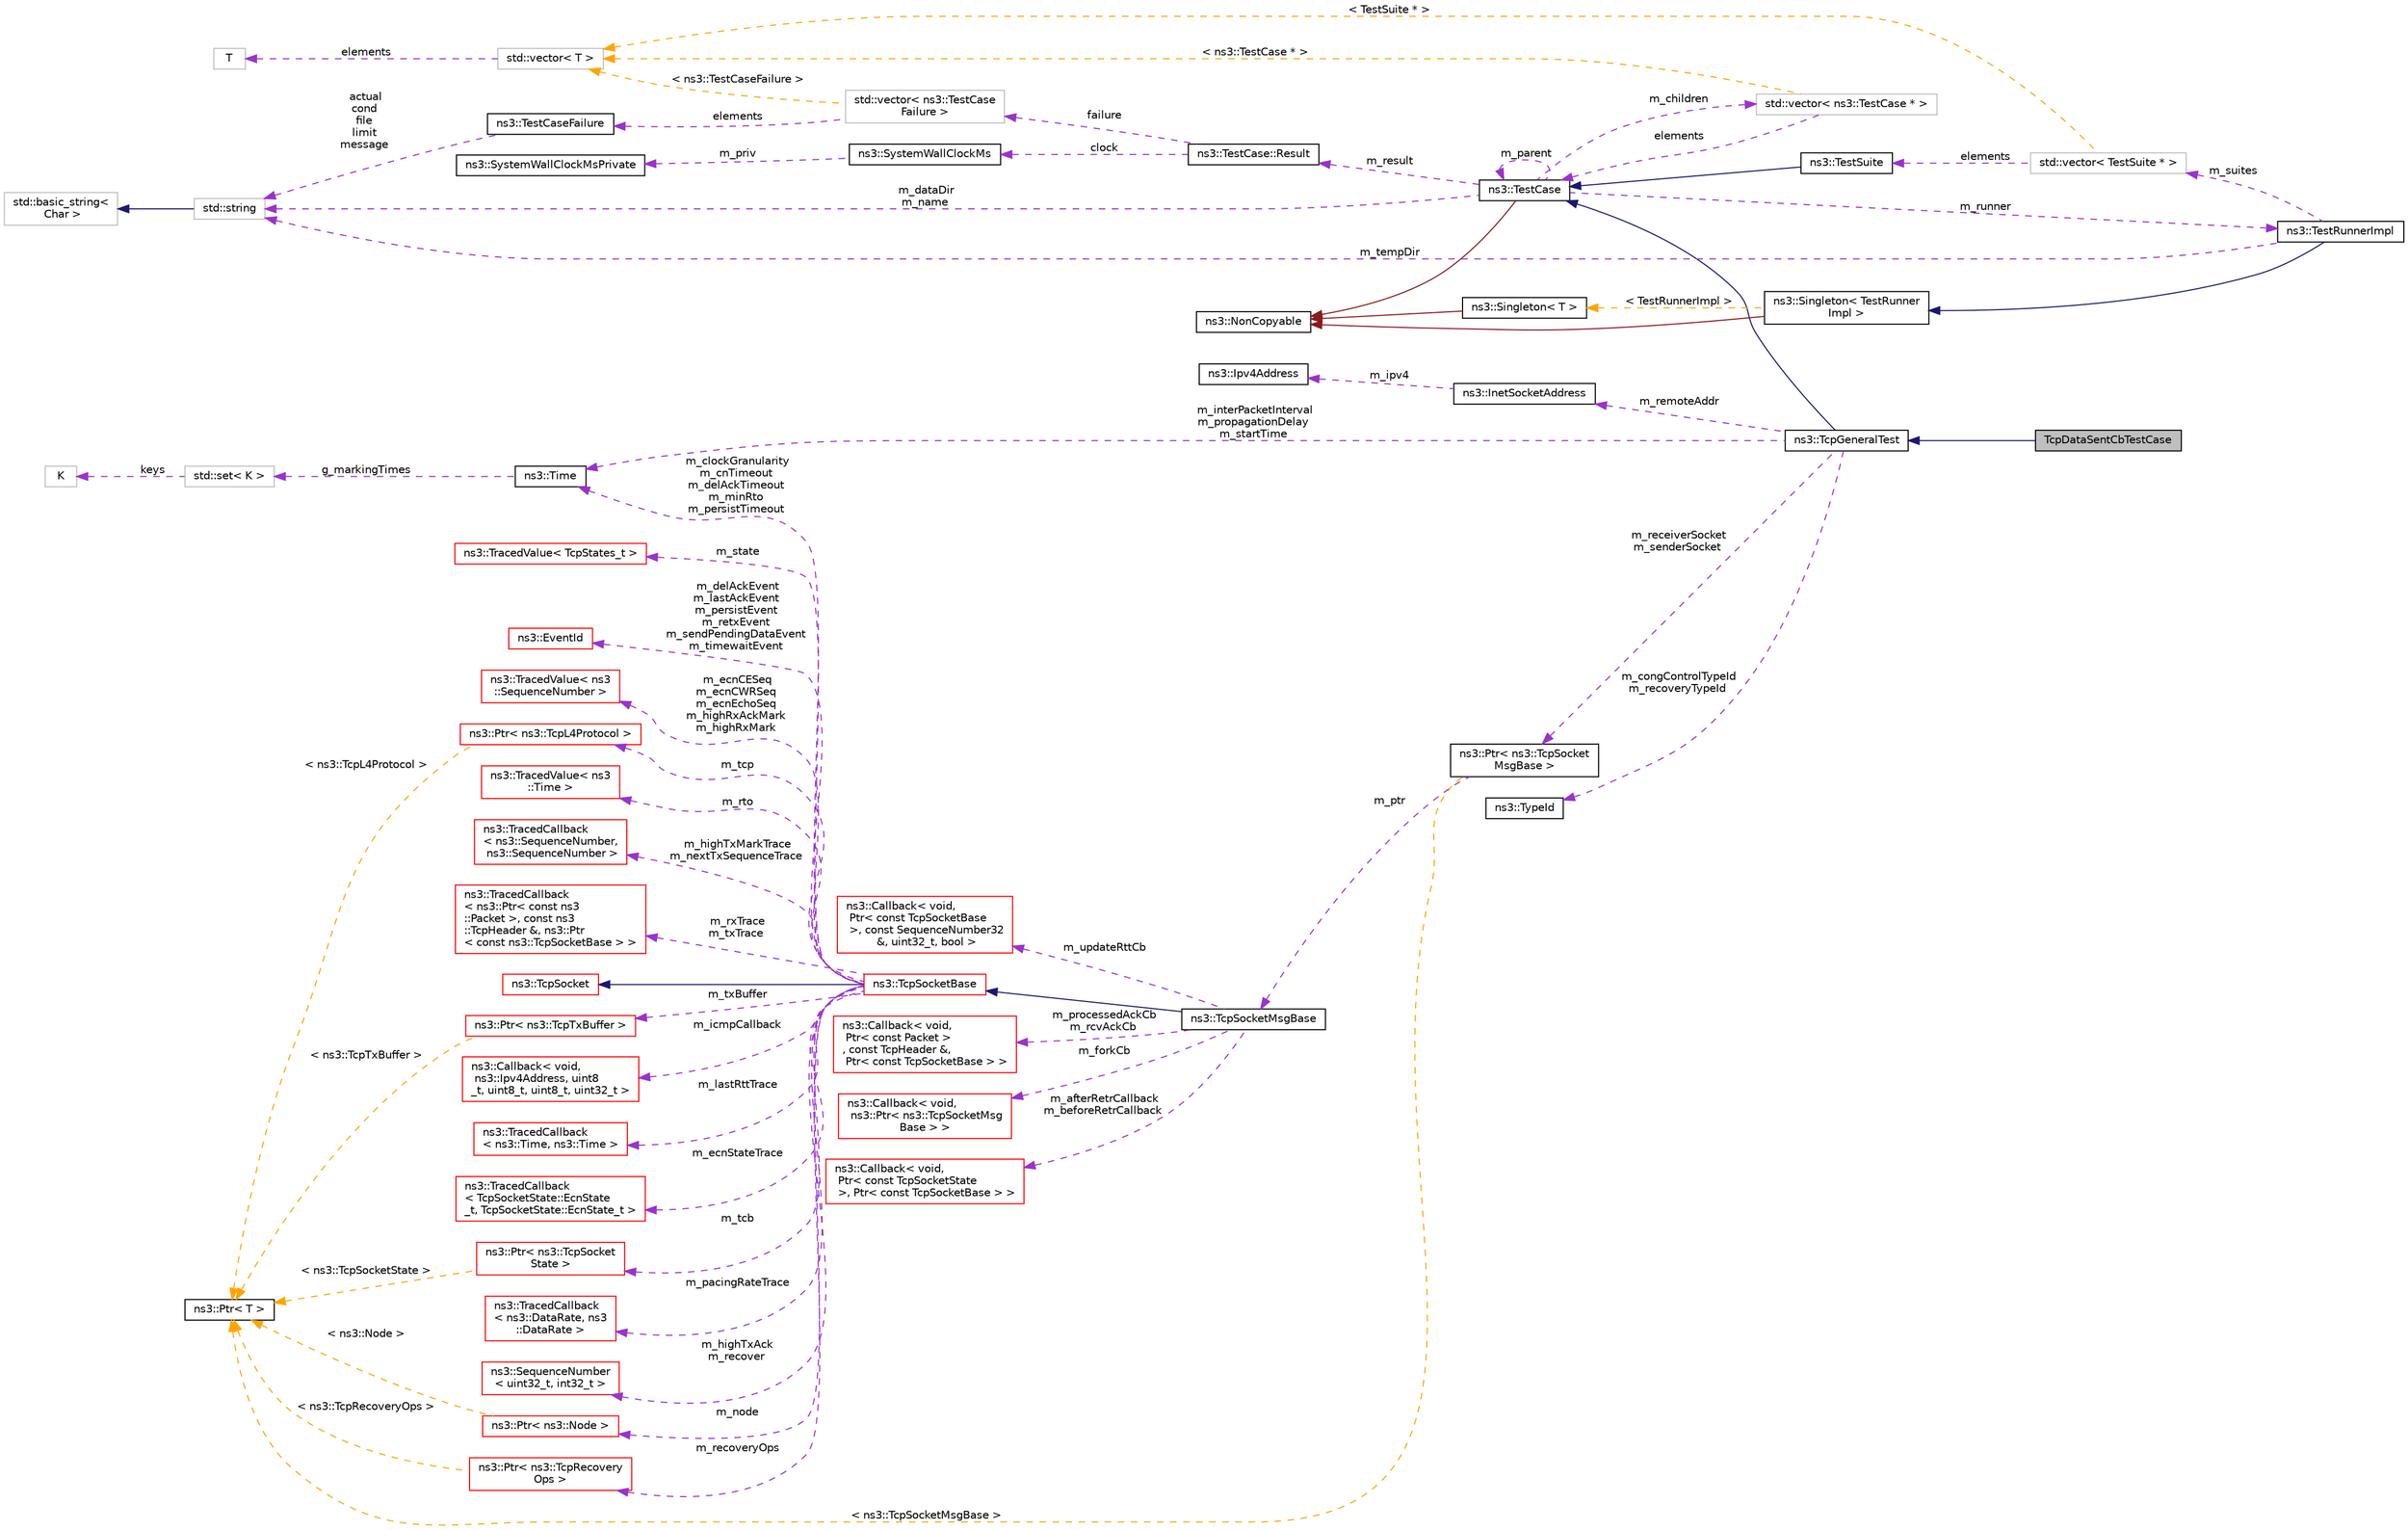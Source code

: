 digraph "TcpDataSentCbTestCase"
{
 // LATEX_PDF_SIZE
  edge [fontname="Helvetica",fontsize="10",labelfontname="Helvetica",labelfontsize="10"];
  node [fontname="Helvetica",fontsize="10",shape=record];
  rankdir="LR";
  Node1 [label="TcpDataSentCbTestCase",height=0.2,width=0.4,color="black", fillcolor="grey75", style="filled", fontcolor="black",tooltip="Data Sent callback test."];
  Node2 -> Node1 [dir="back",color="midnightblue",fontsize="10",style="solid",fontname="Helvetica"];
  Node2 [label="ns3::TcpGeneralTest",height=0.2,width=0.4,color="black", fillcolor="white", style="filled",URL="$classns3_1_1_tcp_general_test.html",tooltip="General infrastructure for TCP testing."];
  Node3 -> Node2 [dir="back",color="midnightblue",fontsize="10",style="solid",fontname="Helvetica"];
  Node3 [label="ns3::TestCase",height=0.2,width=0.4,color="black", fillcolor="white", style="filled",URL="$classns3_1_1_test_case.html",tooltip="encapsulates test code"];
  Node4 -> Node3 [dir="back",color="firebrick4",fontsize="10",style="solid",fontname="Helvetica"];
  Node4 [label="ns3::NonCopyable",height=0.2,width=0.4,color="black", fillcolor="white", style="filled",URL="$classns3_1_1_non_copyable.html",tooltip="A base class for (non-Singleton) objects which shouldn't be copied."];
  Node5 -> Node3 [dir="back",color="darkorchid3",fontsize="10",style="dashed",label=" m_children" ,fontname="Helvetica"];
  Node5 [label="std::vector\< ns3::TestCase * \>",height=0.2,width=0.4,color="grey75", fillcolor="white", style="filled",tooltip=" "];
  Node3 -> Node5 [dir="back",color="darkorchid3",fontsize="10",style="dashed",label=" elements" ,fontname="Helvetica"];
  Node6 -> Node5 [dir="back",color="orange",fontsize="10",style="dashed",label=" \< ns3::TestCase * \>" ,fontname="Helvetica"];
  Node6 [label="std::vector\< T \>",height=0.2,width=0.4,color="grey75", fillcolor="white", style="filled",tooltip=" "];
  Node7 -> Node6 [dir="back",color="darkorchid3",fontsize="10",style="dashed",label=" elements" ,fontname="Helvetica"];
  Node7 [label="T",height=0.2,width=0.4,color="grey75", fillcolor="white", style="filled",tooltip=" "];
  Node8 -> Node3 [dir="back",color="darkorchid3",fontsize="10",style="dashed",label=" m_dataDir\nm_name" ,fontname="Helvetica"];
  Node8 [label="std::string",height=0.2,width=0.4,color="grey75", fillcolor="white", style="filled",tooltip=" "];
  Node9 -> Node8 [dir="back",color="midnightblue",fontsize="10",style="solid",fontname="Helvetica"];
  Node9 [label="std::basic_string\<\l Char \>",height=0.2,width=0.4,color="grey75", fillcolor="white", style="filled",tooltip=" "];
  Node10 -> Node3 [dir="back",color="darkorchid3",fontsize="10",style="dashed",label=" m_runner" ,fontname="Helvetica"];
  Node10 [label="ns3::TestRunnerImpl",height=0.2,width=0.4,color="black", fillcolor="white", style="filled",URL="$classns3_1_1_test_runner_impl.html",tooltip="Container for all tests."];
  Node11 -> Node10 [dir="back",color="midnightblue",fontsize="10",style="solid",fontname="Helvetica"];
  Node11 [label="ns3::Singleton\< TestRunner\lImpl \>",height=0.2,width=0.4,color="black", fillcolor="white", style="filled",URL="$classns3_1_1_singleton.html",tooltip=" "];
  Node4 -> Node11 [dir="back",color="firebrick4",fontsize="10",style="solid",fontname="Helvetica"];
  Node12 -> Node11 [dir="back",color="orange",fontsize="10",style="dashed",label=" \< TestRunnerImpl \>" ,fontname="Helvetica"];
  Node12 [label="ns3::Singleton\< T \>",height=0.2,width=0.4,color="black", fillcolor="white", style="filled",URL="$classns3_1_1_singleton.html",tooltip="A template singleton."];
  Node4 -> Node12 [dir="back",color="firebrick4",fontsize="10",style="solid",fontname="Helvetica"];
  Node13 -> Node10 [dir="back",color="darkorchid3",fontsize="10",style="dashed",label=" m_suites" ,fontname="Helvetica"];
  Node13 [label="std::vector\< TestSuite * \>",height=0.2,width=0.4,color="grey75", fillcolor="white", style="filled",tooltip=" "];
  Node14 -> Node13 [dir="back",color="darkorchid3",fontsize="10",style="dashed",label=" elements" ,fontname="Helvetica"];
  Node14 [label="ns3::TestSuite",height=0.2,width=0.4,color="black", fillcolor="white", style="filled",URL="$classns3_1_1_test_suite.html",tooltip="A suite of tests to run."];
  Node3 -> Node14 [dir="back",color="midnightblue",fontsize="10",style="solid",fontname="Helvetica"];
  Node6 -> Node13 [dir="back",color="orange",fontsize="10",style="dashed",label=" \< TestSuite * \>" ,fontname="Helvetica"];
  Node8 -> Node10 [dir="back",color="darkorchid3",fontsize="10",style="dashed",label=" m_tempDir" ,fontname="Helvetica"];
  Node3 -> Node3 [dir="back",color="darkorchid3",fontsize="10",style="dashed",label=" m_parent" ,fontname="Helvetica"];
  Node15 -> Node3 [dir="back",color="darkorchid3",fontsize="10",style="dashed",label=" m_result" ,fontname="Helvetica"];
  Node15 [label="ns3::TestCase::Result",height=0.2,width=0.4,color="black", fillcolor="white", style="filled",URL="$structns3_1_1_test_case_1_1_result.html",tooltip="Container for results from a TestCase."];
  Node16 -> Node15 [dir="back",color="darkorchid3",fontsize="10",style="dashed",label=" failure" ,fontname="Helvetica"];
  Node16 [label="std::vector\< ns3::TestCase\lFailure \>",height=0.2,width=0.4,color="grey75", fillcolor="white", style="filled",tooltip=" "];
  Node17 -> Node16 [dir="back",color="darkorchid3",fontsize="10",style="dashed",label=" elements" ,fontname="Helvetica"];
  Node17 [label="ns3::TestCaseFailure",height=0.2,width=0.4,color="black", fillcolor="white", style="filled",URL="$structns3_1_1_test_case_failure.html",tooltip="Container for details of a test failure."];
  Node8 -> Node17 [dir="back",color="darkorchid3",fontsize="10",style="dashed",label=" actual\ncond\nfile\nlimit\nmessage" ,fontname="Helvetica"];
  Node6 -> Node16 [dir="back",color="orange",fontsize="10",style="dashed",label=" \< ns3::TestCaseFailure \>" ,fontname="Helvetica"];
  Node18 -> Node15 [dir="back",color="darkorchid3",fontsize="10",style="dashed",label=" clock" ,fontname="Helvetica"];
  Node18 [label="ns3::SystemWallClockMs",height=0.2,width=0.4,color="black", fillcolor="white", style="filled",URL="$classns3_1_1_system_wall_clock_ms.html",tooltip="Measure elapsed wall clock time in milliseconds."];
  Node19 -> Node18 [dir="back",color="darkorchid3",fontsize="10",style="dashed",label=" m_priv" ,fontname="Helvetica"];
  Node19 [label="ns3::SystemWallClockMsPrivate",height=0.2,width=0.4,color="black", fillcolor="white", style="filled",URL="$classns3_1_1_system_wall_clock_ms_private.html",tooltip="System-dependent implementation for SystemWallClockMs."];
  Node20 -> Node2 [dir="back",color="darkorchid3",fontsize="10",style="dashed",label=" m_remoteAddr" ,fontname="Helvetica"];
  Node20 [label="ns3::InetSocketAddress",height=0.2,width=0.4,color="black", fillcolor="white", style="filled",URL="$classns3_1_1_inet_socket_address.html",tooltip="an Inet address class"];
  Node21 -> Node20 [dir="back",color="darkorchid3",fontsize="10",style="dashed",label=" m_ipv4" ,fontname="Helvetica"];
  Node21 [label="ns3::Ipv4Address",height=0.2,width=0.4,color="black", fillcolor="white", style="filled",URL="$classns3_1_1_ipv4_address.html",tooltip="Ipv4 addresses are stored in host order in this class."];
  Node22 -> Node2 [dir="back",color="darkorchid3",fontsize="10",style="dashed",label=" m_receiverSocket\nm_senderSocket" ,fontname="Helvetica"];
  Node22 [label="ns3::Ptr\< ns3::TcpSocket\lMsgBase \>",height=0.2,width=0.4,color="black", fillcolor="white", style="filled",URL="$classns3_1_1_ptr.html",tooltip=" "];
  Node23 -> Node22 [dir="back",color="darkorchid3",fontsize="10",style="dashed",label=" m_ptr" ,fontname="Helvetica"];
  Node23 [label="ns3::TcpSocketMsgBase",height=0.2,width=0.4,color="black", fillcolor="white", style="filled",URL="$classns3_1_1_tcp_socket_msg_base.html",tooltip="Class for inserting callbacks special points of the flow of TCP sockets."];
  Node24 -> Node23 [dir="back",color="midnightblue",fontsize="10",style="solid",fontname="Helvetica"];
  Node24 [label="ns3::TcpSocketBase",height=0.2,width=0.4,color="red", fillcolor="white", style="filled",URL="$classns3_1_1_tcp_socket_base.html",tooltip="A base class for implementation of a stream socket using TCP."];
  Node25 -> Node24 [dir="back",color="midnightblue",fontsize="10",style="solid",fontname="Helvetica"];
  Node25 [label="ns3::TcpSocket",height=0.2,width=0.4,color="red", fillcolor="white", style="filled",URL="$classns3_1_1_tcp_socket.html",tooltip="(abstract) base class of all TcpSockets"];
  Node47 -> Node24 [dir="back",color="darkorchid3",fontsize="10",style="dashed",label=" m_icmpCallback" ,fontname="Helvetica"];
  Node47 [label="ns3::Callback\< void,\l ns3::Ipv4Address, uint8\l_t, uint8_t, uint8_t, uint32_t \>",height=0.2,width=0.4,color="red", fillcolor="white", style="filled",URL="$classns3_1_1_callback.html",tooltip=" "];
  Node48 -> Node24 [dir="back",color="darkorchid3",fontsize="10",style="dashed",label=" m_lastRttTrace" ,fontname="Helvetica"];
  Node48 [label="ns3::TracedCallback\l\< ns3::Time, ns3::Time \>",height=0.2,width=0.4,color="red", fillcolor="white", style="filled",URL="$classns3_1_1_traced_callback.html",tooltip=" "];
  Node53 -> Node24 [dir="back",color="darkorchid3",fontsize="10",style="dashed",label=" m_ecnStateTrace" ,fontname="Helvetica"];
  Node53 [label="ns3::TracedCallback\l\< TcpSocketState::EcnState\l_t, TcpSocketState::EcnState_t \>",height=0.2,width=0.4,color="red", fillcolor="white", style="filled",URL="$classns3_1_1_traced_callback.html",tooltip=" "];
  Node54 -> Node24 [dir="back",color="darkorchid3",fontsize="10",style="dashed",label=" m_pacingRateTrace" ,fontname="Helvetica"];
  Node54 [label="ns3::TracedCallback\l\< ns3::DataRate, ns3\l::DataRate \>",height=0.2,width=0.4,color="red", fillcolor="white", style="filled",URL="$classns3_1_1_traced_callback.html",tooltip=" "];
  Node55 -> Node24 [dir="back",color="darkorchid3",fontsize="10",style="dashed",label=" m_highTxAck\nm_recover" ,fontname="Helvetica"];
  Node55 [label="ns3::SequenceNumber\l\< uint32_t, int32_t \>",height=0.2,width=0.4,color="red", fillcolor="white", style="filled",URL="$classns3_1_1_sequence_number.html",tooltip=" "];
  Node57 -> Node24 [dir="back",color="darkorchid3",fontsize="10",style="dashed",label=" m_txBuffer" ,fontname="Helvetica"];
  Node57 [label="ns3::Ptr\< ns3::TcpTxBuffer \>",height=0.2,width=0.4,color="red", fillcolor="white", style="filled",URL="$classns3_1_1_ptr.html",tooltip=" "];
  Node36 -> Node57 [dir="back",color="orange",fontsize="10",style="dashed",label=" \< ns3::TcpTxBuffer \>" ,fontname="Helvetica"];
  Node36 [label="ns3::Ptr\< T \>",height=0.2,width=0.4,color="black", fillcolor="white", style="filled",URL="$classns3_1_1_ptr.html",tooltip="Smart pointer class similar to boost::intrusive_ptr."];
  Node87 -> Node24 [dir="back",color="darkorchid3",fontsize="10",style="dashed",label=" m_tcb" ,fontname="Helvetica"];
  Node87 [label="ns3::Ptr\< ns3::TcpSocket\lState \>",height=0.2,width=0.4,color="red", fillcolor="white", style="filled",URL="$classns3_1_1_ptr.html",tooltip=" "];
  Node36 -> Node87 [dir="back",color="orange",fontsize="10",style="dashed",label=" \< ns3::TcpSocketState \>" ,fontname="Helvetica"];
  Node101 -> Node24 [dir="back",color="darkorchid3",fontsize="10",style="dashed",label=" m_state" ,fontname="Helvetica"];
  Node101 [label="ns3::TracedValue\< TcpStates_t \>",height=0.2,width=0.4,color="red", fillcolor="white", style="filled",URL="$classns3_1_1_traced_value.html",tooltip=" "];
  Node102 -> Node24 [dir="back",color="darkorchid3",fontsize="10",style="dashed",label=" m_node" ,fontname="Helvetica"];
  Node102 [label="ns3::Ptr\< ns3::Node \>",height=0.2,width=0.4,color="red", fillcolor="white", style="filled",URL="$classns3_1_1_ptr.html",tooltip=" "];
  Node36 -> Node102 [dir="back",color="orange",fontsize="10",style="dashed",label=" \< ns3::Node \>" ,fontname="Helvetica"];
  Node107 -> Node24 [dir="back",color="darkorchid3",fontsize="10",style="dashed",label=" m_delAckEvent\nm_lastAckEvent\nm_persistEvent\nm_retxEvent\nm_sendPendingDataEvent\nm_timewaitEvent" ,fontname="Helvetica"];
  Node107 [label="ns3::EventId",height=0.2,width=0.4,color="red", fillcolor="white", style="filled",URL="$classns3_1_1_event_id.html",tooltip="An identifier for simulation events."];
  Node59 -> Node24 [dir="back",color="darkorchid3",fontsize="10",style="dashed",label=" m_ecnCESeq\nm_ecnCWRSeq\nm_ecnEchoSeq\nm_highRxAckMark\nm_highRxMark" ,fontname="Helvetica"];
  Node59 [label="ns3::TracedValue\< ns3\l::SequenceNumber \>",height=0.2,width=0.4,color="red", fillcolor="white", style="filled",URL="$classns3_1_1_traced_value.html",tooltip=" "];
  Node96 -> Node24 [dir="back",color="darkorchid3",fontsize="10",style="dashed",label=" m_rto" ,fontname="Helvetica"];
  Node96 [label="ns3::TracedValue\< ns3\l::Time \>",height=0.2,width=0.4,color="red", fillcolor="white", style="filled",URL="$classns3_1_1_traced_value.html",tooltip=" "];
  Node123 -> Node24 [dir="back",color="darkorchid3",fontsize="10",style="dashed",label=" m_highTxMarkTrace\nm_nextTxSequenceTrace" ,fontname="Helvetica"];
  Node123 [label="ns3::TracedCallback\l\< ns3::SequenceNumber,\l ns3::SequenceNumber \>",height=0.2,width=0.4,color="red", fillcolor="white", style="filled",URL="$classns3_1_1_traced_callback.html",tooltip=" "];
  Node124 -> Node24 [dir="back",color="darkorchid3",fontsize="10",style="dashed",label=" m_rxTrace\nm_txTrace" ,fontname="Helvetica"];
  Node124 [label="ns3::TracedCallback\l\< ns3::Ptr\< const ns3\l::Packet \>, const ns3\l::TcpHeader &, ns3::Ptr\l\< const ns3::TcpSocketBase \> \>",height=0.2,width=0.4,color="red", fillcolor="white", style="filled",URL="$classns3_1_1_traced_callback.html",tooltip=" "];
  Node125 -> Node24 [dir="back",color="darkorchid3",fontsize="10",style="dashed",label=" m_recoveryOps" ,fontname="Helvetica"];
  Node125 [label="ns3::Ptr\< ns3::TcpRecovery\lOps \>",height=0.2,width=0.4,color="red", fillcolor="white", style="filled",URL="$classns3_1_1_ptr.html",tooltip=" "];
  Node36 -> Node125 [dir="back",color="orange",fontsize="10",style="dashed",label=" \< ns3::TcpRecoveryOps \>" ,fontname="Helvetica"];
  Node66 -> Node24 [dir="back",color="darkorchid3",fontsize="10",style="dashed",label=" m_clockGranularity\nm_cnTimeout\nm_delAckTimeout\nm_minRto\nm_persistTimeout" ,fontname="Helvetica"];
  Node66 [label="ns3::Time",height=0.2,width=0.4,color="black", fillcolor="white", style="filled",URL="$classns3_1_1_time.html",tooltip="Simulation virtual time values and global simulation resolution."];
  Node67 -> Node66 [dir="back",color="darkorchid3",fontsize="10",style="dashed",label=" g_markingTimes" ,fontname="Helvetica"];
  Node67 [label="std::set\< K \>",height=0.2,width=0.4,color="grey75", fillcolor="white", style="filled",tooltip=" "];
  Node68 -> Node67 [dir="back",color="darkorchid3",fontsize="10",style="dashed",label=" keys" ,fontname="Helvetica"];
  Node68 [label="K",height=0.2,width=0.4,color="grey75", fillcolor="white", style="filled",tooltip=" "];
  Node127 -> Node24 [dir="back",color="darkorchid3",fontsize="10",style="dashed",label=" m_tcp" ,fontname="Helvetica"];
  Node127 [label="ns3::Ptr\< ns3::TcpL4Protocol \>",height=0.2,width=0.4,color="red", fillcolor="white", style="filled",URL="$classns3_1_1_ptr.html",tooltip=" "];
  Node36 -> Node127 [dir="back",color="orange",fontsize="10",style="dashed",label=" \< ns3::TcpL4Protocol \>" ,fontname="Helvetica"];
  Node157 -> Node23 [dir="back",color="darkorchid3",fontsize="10",style="dashed",label=" m_updateRttCb" ,fontname="Helvetica"];
  Node157 [label="ns3::Callback\< void,\l Ptr\< const TcpSocketBase\l \>, const SequenceNumber32\l &, uint32_t, bool \>",height=0.2,width=0.4,color="red", fillcolor="white", style="filled",URL="$classns3_1_1_callback.html",tooltip=" "];
  Node158 -> Node23 [dir="back",color="darkorchid3",fontsize="10",style="dashed",label=" m_processedAckCb\nm_rcvAckCb" ,fontname="Helvetica"];
  Node158 [label="ns3::Callback\< void,\l Ptr\< const Packet \>\l, const TcpHeader &,\l Ptr\< const TcpSocketBase \> \>",height=0.2,width=0.4,color="red", fillcolor="white", style="filled",URL="$classns3_1_1_callback.html",tooltip=" "];
  Node159 -> Node23 [dir="back",color="darkorchid3",fontsize="10",style="dashed",label=" m_forkCb" ,fontname="Helvetica"];
  Node159 [label="ns3::Callback\< void,\l ns3::Ptr\< ns3::TcpSocketMsg\lBase \> \>",height=0.2,width=0.4,color="red", fillcolor="white", style="filled",URL="$classns3_1_1_callback.html",tooltip=" "];
  Node160 -> Node23 [dir="back",color="darkorchid3",fontsize="10",style="dashed",label=" m_afterRetrCallback\nm_beforeRetrCallback" ,fontname="Helvetica"];
  Node160 [label="ns3::Callback\< void,\l Ptr\< const TcpSocketState\l \>, Ptr\< const TcpSocketBase \> \>",height=0.2,width=0.4,color="red", fillcolor="white", style="filled",URL="$classns3_1_1_callback.html",tooltip=" "];
  Node36 -> Node22 [dir="back",color="orange",fontsize="10",style="dashed",label=" \< ns3::TcpSocketMsgBase \>" ,fontname="Helvetica"];
  Node66 -> Node2 [dir="back",color="darkorchid3",fontsize="10",style="dashed",label=" m_interPacketInterval\nm_propagationDelay\nm_startTime" ,fontname="Helvetica"];
  Node32 -> Node2 [dir="back",color="darkorchid3",fontsize="10",style="dashed",label=" m_congControlTypeId\nm_recoveryTypeId" ,fontname="Helvetica"];
  Node32 [label="ns3::TypeId",height=0.2,width=0.4,color="black", fillcolor="white", style="filled",URL="$classns3_1_1_type_id.html",tooltip="a unique identifier for an interface."];
}
